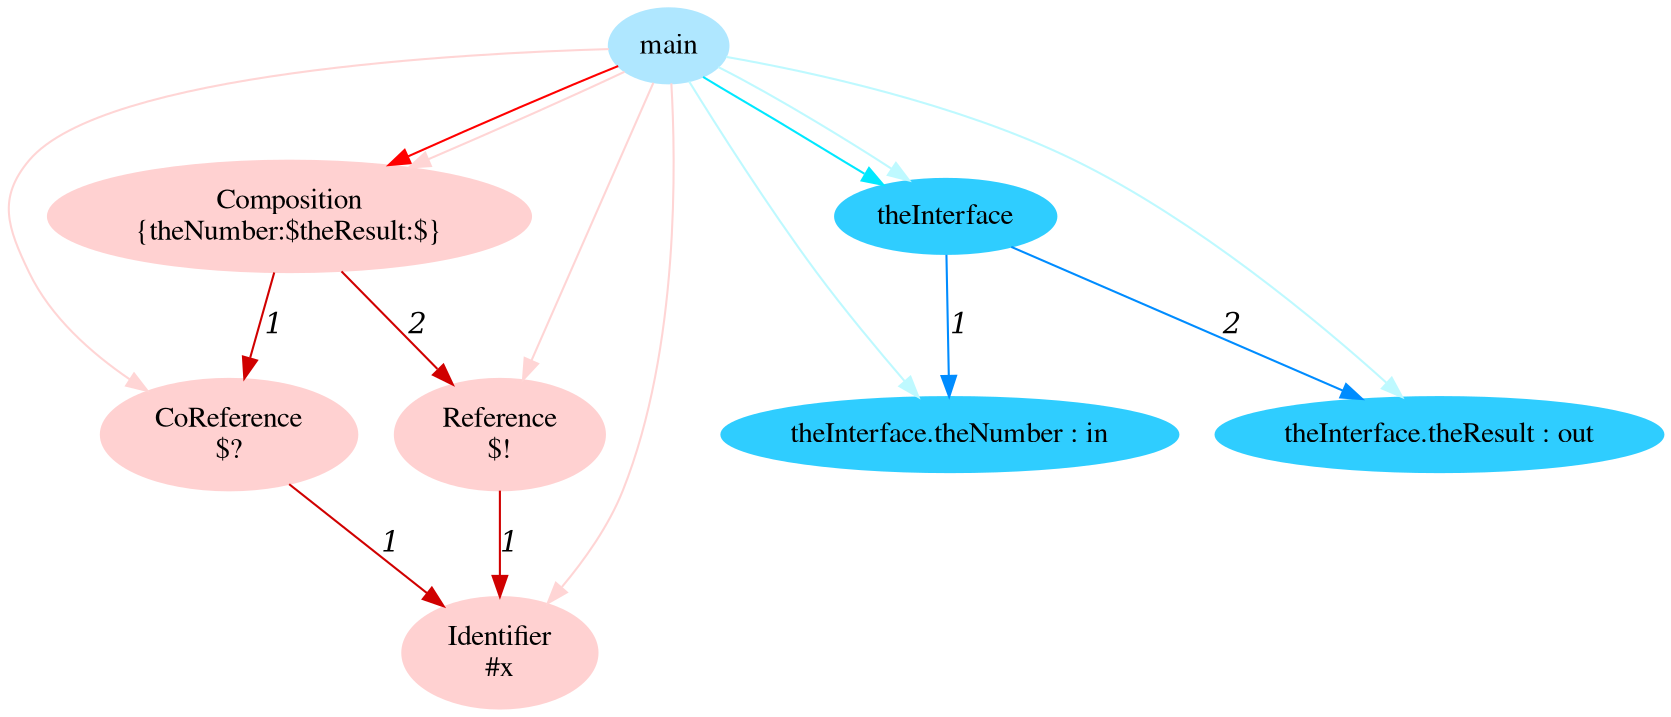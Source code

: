 digraph g{node_10198 [shape="ellipse", style="filled", color="#ffd1d1", fontname="Times", label="Identifier
#x" ]
node_10202 [shape="ellipse", style="filled", color="#ffd1d1", fontname="Times", label="CoReference
$?" ]
node_10206 [shape="ellipse", style="filled", color="#ffd1d1", fontname="Times", label="Reference
$!" ]
node_10210 [shape="ellipse", style="filled", color="#ffd1d1", fontname="Times", label="Composition
{theNumber:$theResult:$}" ]
node_10173 [shape="ellipse", style="filled", color="#afe7ff", fontname="Times", label="main" ]
node_10174 [shape="ellipse", style="filled", color="#2fcdff", fontname="Times", label="theInterface" ]
node_10175 [shape="ellipse", style="filled", color="#2fcdff", fontname="Times", label="theInterface.theNumber : in" ]
node_10177 [shape="ellipse", style="filled", color="#2fcdff", fontname="Times", label="theInterface.theResult : out" ]
node_10202 -> node_10198 [dir=forward, arrowHead=normal, fontname="Times-Italic", arrowsize=1, color="#d00000", label="1",  headlabel="", taillabel="" ]
node_10206 -> node_10198 [dir=forward, arrowHead=normal, fontname="Times-Italic", arrowsize=1, color="#d00000", label="1",  headlabel="", taillabel="" ]
node_10210 -> node_10202 [dir=forward, arrowHead=normal, fontname="Times-Italic", arrowsize=1, color="#d00000", label="1",  headlabel="", taillabel="" ]
node_10210 -> node_10206 [dir=forward, arrowHead=normal, fontname="Times-Italic", arrowsize=1, color="#d00000", label="2",  headlabel="", taillabel="" ]
node_10173 -> node_10210 [dir=forward, arrowHead=normal, fontname="Times-Italic", arrowsize=1, color="#ff0000", label="",  headlabel="", taillabel="" ]
node_10173 -> node_10198 [dir=forward, arrowHead=normal, fontname="Times-Italic", arrowsize=1, color="#ffd5d5", label="",  headlabel="", taillabel="" ]
node_10173 -> node_10202 [dir=forward, arrowHead=normal, fontname="Times-Italic", arrowsize=1, color="#ffd5d5", label="",  headlabel="", taillabel="" ]
node_10173 -> node_10206 [dir=forward, arrowHead=normal, fontname="Times-Italic", arrowsize=1, color="#ffd5d5", label="",  headlabel="", taillabel="" ]
node_10173 -> node_10210 [dir=forward, arrowHead=normal, fontname="Times-Italic", arrowsize=1, color="#ffd5d5", label="",  headlabel="", taillabel="" ]
node_10173 -> node_10174 [dir=forward, arrowHead=normal, fontname="Times-Italic", arrowsize=1, color="#00e8ff", label="",  headlabel="", taillabel="" ]
node_10173 -> node_10175 [dir=forward, arrowHead=normal, fontname="Times-Italic", arrowsize=1, color="#bef9ff", label="",  headlabel="", taillabel="" ]
node_10173 -> node_10177 [dir=forward, arrowHead=normal, fontname="Times-Italic", arrowsize=1, color="#bef9ff", label="",  headlabel="", taillabel="" ]
node_10173 -> node_10174 [dir=forward, arrowHead=normal, fontname="Times-Italic", arrowsize=1, color="#bef9ff", label="",  headlabel="", taillabel="" ]
node_10174 -> node_10175 [dir=forward, arrowHead=normal, fontname="Times-Italic", arrowsize=1, color="#008cff", label="1",  headlabel="", taillabel="" ]
node_10174 -> node_10177 [dir=forward, arrowHead=normal, fontname="Times-Italic", arrowsize=1, color="#008cff", label="2",  headlabel="", taillabel="" ]
}